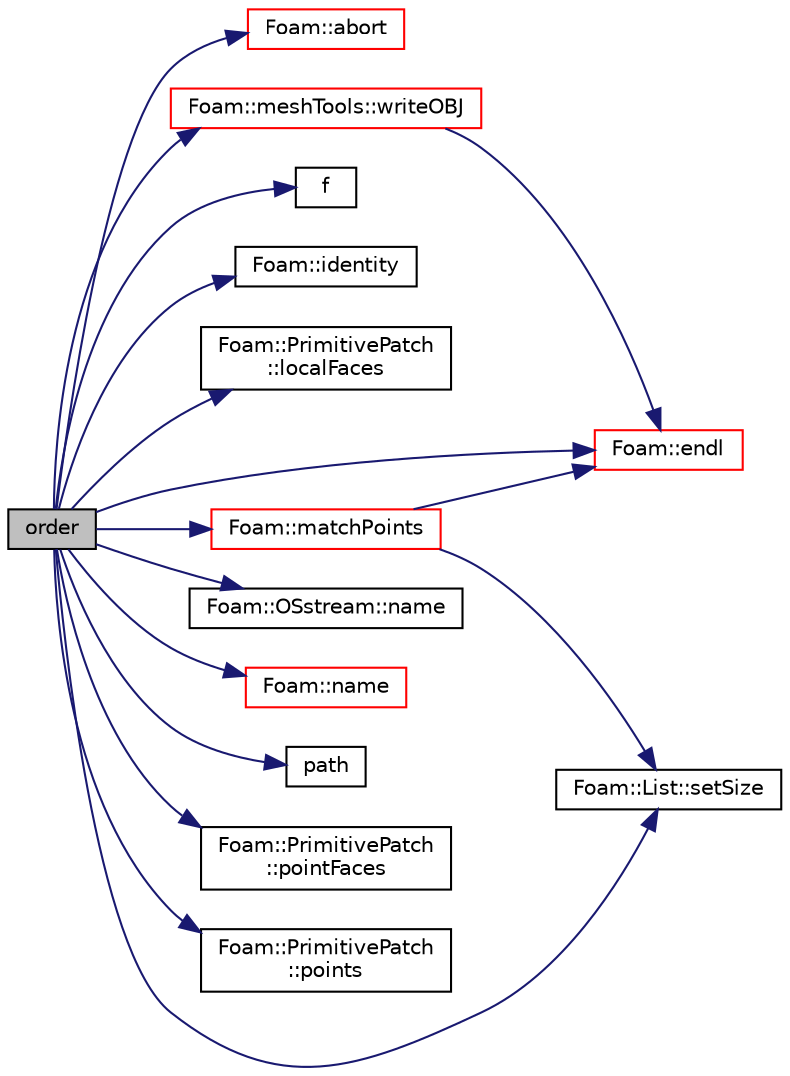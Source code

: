 digraph "order"
{
  bgcolor="transparent";
  edge [fontname="Helvetica",fontsize="10",labelfontname="Helvetica",labelfontsize="10"];
  node [fontname="Helvetica",fontsize="10",shape=record];
  rankdir="LR";
  Node606 [label="order",height=0.2,width=0.4,color="black", fillcolor="grey75", style="filled", fontcolor="black"];
  Node606 -> Node607 [color="midnightblue",fontsize="10",style="solid",fontname="Helvetica"];
  Node607 [label="Foam::abort",height=0.2,width=0.4,color="red",URL="$a21851.html#a447107a607d03e417307c203fa5fb44b"];
  Node606 -> Node614 [color="midnightblue",fontsize="10",style="solid",fontname="Helvetica"];
  Node614 [label="Foam::endl",height=0.2,width=0.4,color="red",URL="$a21851.html#a2db8fe02a0d3909e9351bb4275b23ce4",tooltip="Add newline and flush stream. "];
  Node606 -> Node652 [color="midnightblue",fontsize="10",style="solid",fontname="Helvetica"];
  Node652 [label="f",height=0.2,width=0.4,color="black",URL="$a18335.html#a888be93833ac7a23170555c69c690288"];
  Node606 -> Node653 [color="midnightblue",fontsize="10",style="solid",fontname="Helvetica"];
  Node653 [label="Foam::identity",height=0.2,width=0.4,color="black",URL="$a21851.html#a36af96cb841435845fffb4fe69208490",tooltip="Create identity map (map[i] == i) of given length. "];
  Node606 -> Node654 [color="midnightblue",fontsize="10",style="solid",fontname="Helvetica"];
  Node654 [label="Foam::PrimitivePatch\l::localFaces",height=0.2,width=0.4,color="black",URL="$a28693.html#aa4bd29e9c9de3d53e26aa2bf2e803c60",tooltip="Return patch faces addressing into local point list. "];
  Node606 -> Node655 [color="midnightblue",fontsize="10",style="solid",fontname="Helvetica"];
  Node655 [label="Foam::matchPoints",height=0.2,width=0.4,color="red",URL="$a21851.html#abc7cba30306098a4eaf18f508d39ea10",tooltip="Determine correspondence between pointFields. Gets passed. "];
  Node655 -> Node614 [color="midnightblue",fontsize="10",style="solid",fontname="Helvetica"];
  Node655 -> Node660 [color="midnightblue",fontsize="10",style="solid",fontname="Helvetica"];
  Node660 [label="Foam::List::setSize",height=0.2,width=0.4,color="black",URL="$a26833.html#aedb985ffeaf1bdbfeccc2a8730405703",tooltip="Reset size of List. "];
  Node606 -> Node665 [color="midnightblue",fontsize="10",style="solid",fontname="Helvetica"];
  Node665 [label="Foam::OSstream::name",height=0.2,width=0.4,color="black",URL="$a27397.html#a41b2d01e5fd6e1bc71a895d8b8a86308",tooltip="Return the name of the stream. "];
  Node606 -> Node666 [color="midnightblue",fontsize="10",style="solid",fontname="Helvetica"];
  Node666 [label="Foam::name",height=0.2,width=0.4,color="red",URL="$a21851.html#adcb0df2bd4953cb6bb390272d8263c3a",tooltip="Return a string representation of a complex. "];
  Node606 -> Node669 [color="midnightblue",fontsize="10",style="solid",fontname="Helvetica"];
  Node669 [label="path",height=0.2,width=0.4,color="black",URL="$a19796.html#ad8adfaf80503dc99cbb14bf07bf1eb22"];
  Node606 -> Node670 [color="midnightblue",fontsize="10",style="solid",fontname="Helvetica"];
  Node670 [label="Foam::PrimitivePatch\l::pointFaces",height=0.2,width=0.4,color="black",URL="$a28693.html#acc347dd5dd3557af888ac3dd86d90d22",tooltip="Return point-face addressing. "];
  Node606 -> Node671 [color="midnightblue",fontsize="10",style="solid",fontname="Helvetica"];
  Node671 [label="Foam::PrimitivePatch\l::points",height=0.2,width=0.4,color="black",URL="$a28693.html#aa3c7d968f31c88780c663876f64ef6a6",tooltip="Return reference to global points. "];
  Node606 -> Node660 [color="midnightblue",fontsize="10",style="solid",fontname="Helvetica"];
  Node606 -> Node672 [color="midnightblue",fontsize="10",style="solid",fontname="Helvetica"];
  Node672 [label="Foam::meshTools::writeOBJ",height=0.2,width=0.4,color="red",URL="$a21883.html#afd76c6ccc8ee4a5957f0232218167c17",tooltip="Write obj representation of point. "];
  Node672 -> Node614 [color="midnightblue",fontsize="10",style="solid",fontname="Helvetica"];
}
